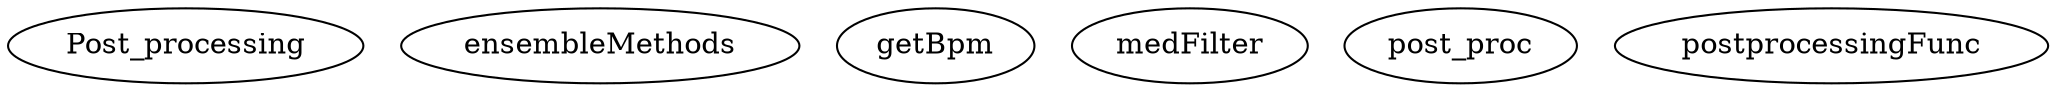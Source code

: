 /* Created by mdot for Matlab */
digraph m2html {

  Post_processing [URL="Post_processing.html"];
  ensembleMethods [URL="ensembleMethods.html"];
  getBpm [URL="getBpm.html"];
  medFilter [URL="medFilter.html"];
  post_proc [URL="post_proc.html"];
  postprocessingFunc [URL="postprocessingFunc.html"];
}
